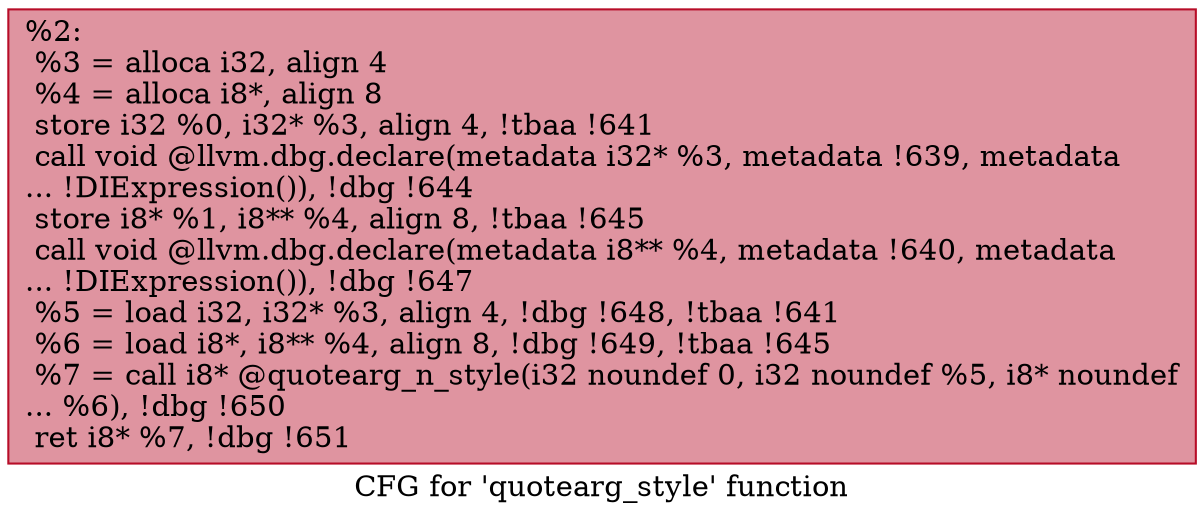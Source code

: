 digraph "CFG for 'quotearg_style' function" {
	label="CFG for 'quotearg_style' function";

	Node0x1742b30 [shape=record,color="#b70d28ff", style=filled, fillcolor="#b70d2870",label="{%2:\l  %3 = alloca i32, align 4\l  %4 = alloca i8*, align 8\l  store i32 %0, i32* %3, align 4, !tbaa !641\l  call void @llvm.dbg.declare(metadata i32* %3, metadata !639, metadata\l... !DIExpression()), !dbg !644\l  store i8* %1, i8** %4, align 8, !tbaa !645\l  call void @llvm.dbg.declare(metadata i8** %4, metadata !640, metadata\l... !DIExpression()), !dbg !647\l  %5 = load i32, i32* %3, align 4, !dbg !648, !tbaa !641\l  %6 = load i8*, i8** %4, align 8, !dbg !649, !tbaa !645\l  %7 = call i8* @quotearg_n_style(i32 noundef 0, i32 noundef %5, i8* noundef\l... %6), !dbg !650\l  ret i8* %7, !dbg !651\l}"];
}
